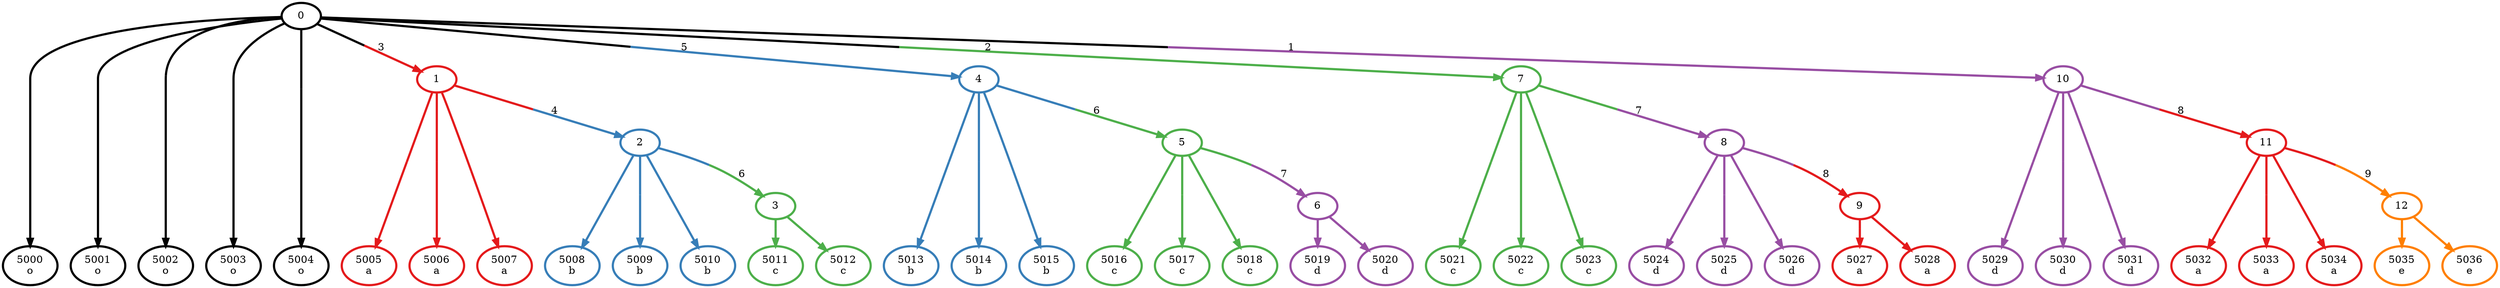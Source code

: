 digraph T {
	{
		rank=same
		0 [penwidth=3,colorscheme=set19,color=0,label="5000\no"]
		1 [penwidth=3,colorscheme=set19,color=0,label="5001\no"]
		2 [penwidth=3,colorscheme=set19,color=0,label="5002\no"]
		3 [penwidth=3,colorscheme=set19,color=0,label="5003\no"]
		4 [penwidth=3,colorscheme=set19,color=0,label="5004\no"]
		5 [penwidth=3,colorscheme=set19,color=1,label="5005\na"]
		6 [penwidth=3,colorscheme=set19,color=1,label="5006\na"]
		7 [penwidth=3,colorscheme=set19,color=1,label="5007\na"]
		8 [penwidth=3,colorscheme=set19,color=2,label="5013\nb"]
		9 [penwidth=3,colorscheme=set19,color=2,label="5014\nb"]
		10 [penwidth=3,colorscheme=set19,color=2,label="5015\nb"]
		11 [penwidth=3,colorscheme=set19,color=3,label="5021\nc"]
		12 [penwidth=3,colorscheme=set19,color=3,label="5022\nc"]
		13 [penwidth=3,colorscheme=set19,color=3,label="5023\nc"]
		14 [penwidth=3,colorscheme=set19,color=4,label="5029\nd"]
		15 [penwidth=3,colorscheme=set19,color=4,label="5030\nd"]
		16 [penwidth=3,colorscheme=set19,color=4,label="5031\nd"]
		17 [penwidth=3,colorscheme=set19,color=2,label="5008\nb"]
		18 [penwidth=3,colorscheme=set19,color=2,label="5009\nb"]
		19 [penwidth=3,colorscheme=set19,color=2,label="5010\nb"]
		20 [penwidth=3,colorscheme=set19,color=3,label="5011\nc"]
		21 [penwidth=3,colorscheme=set19,color=3,label="5012\nc"]
		22 [penwidth=3,colorscheme=set19,color=3,label="5016\nc"]
		23 [penwidth=3,colorscheme=set19,color=3,label="5017\nc"]
		24 [penwidth=3,colorscheme=set19,color=3,label="5018\nc"]
		25 [penwidth=3,colorscheme=set19,color=4,label="5019\nd"]
		26 [penwidth=3,colorscheme=set19,color=4,label="5020\nd"]
		27 [penwidth=3,colorscheme=set19,color=4,label="5024\nd"]
		28 [penwidth=3,colorscheme=set19,color=4,label="5025\nd"]
		29 [penwidth=3,colorscheme=set19,color=4,label="5026\nd"]
		30 [penwidth=3,colorscheme=set19,color=1,label="5027\na"]
		31 [penwidth=3,colorscheme=set19,color=1,label="5028\na"]
		32 [penwidth=3,colorscheme=set19,color=1,label="5032\na"]
		33 [penwidth=3,colorscheme=set19,color=1,label="5033\na"]
		34 [penwidth=3,colorscheme=set19,color=1,label="5034\na"]
		35 [penwidth=3,colorscheme=set19,color=5,label="5035\ne"]
		36 [penwidth=3,colorscheme=set19,color=5,label="5036\ne"]
	}
	37 [penwidth=3,colorscheme=set19,color=0,label="0"]
	38 [penwidth=3,colorscheme=set19,color=1,label="1"]
	39 [penwidth=3,colorscheme=set19,color=2,label="4"]
	40 [penwidth=3,colorscheme=set19,color=3,label="7"]
	41 [penwidth=3,colorscheme=set19,color=4,label="10"]
	42 [penwidth=3,colorscheme=set19,color=2,label="2"]
	43 [penwidth=3,colorscheme=set19,color=3,label="5"]
	44 [penwidth=3,colorscheme=set19,color=4,label="8"]
	45 [penwidth=3,colorscheme=set19,color=1,label="11"]
	46 [penwidth=3,colorscheme=set19,color=3,label="3"]
	47 [penwidth=3,colorscheme=set19,color=4,label="6"]
	48 [penwidth=3,colorscheme=set19,color=1,label="9"]
	49 [penwidth=3,colorscheme=set19,color=5,label="12"]
	37 -> 38 [penwidth=3,colorscheme=set19,color="0;0.5:1",label="3"]
	37 -> 39 [penwidth=3,colorscheme=set19,color="0;0.5:2",label="5"]
	37 -> 40 [penwidth=3,colorscheme=set19,color="0;0.5:3",label="2"]
	37 -> 41 [penwidth=3,colorscheme=set19,color="0;0.5:4",label="1"]
	37 -> 0 [penwidth=3,colorscheme=set19,color="0;0.5:0"]
	37 -> 1 [penwidth=3,colorscheme=set19,color="0;0.5:0"]
	37 -> 2 [penwidth=3,colorscheme=set19,color="0;0.5:0"]
	37 -> 3 [penwidth=3,colorscheme=set19,color="0;0.5:0"]
	37 -> 4 [penwidth=3,colorscheme=set19,color="0;0.5:0"]
	38 -> 42 [penwidth=3,colorscheme=set19,color="1;0.5:2",label="4"]
	38 -> 5 [penwidth=3,colorscheme=set19,color="1;0.5:1"]
	38 -> 6 [penwidth=3,colorscheme=set19,color="1;0.5:1"]
	38 -> 7 [penwidth=3,colorscheme=set19,color="1;0.5:1"]
	39 -> 43 [penwidth=3,colorscheme=set19,color="2;0.5:3",label="6"]
	39 -> 8 [penwidth=3,colorscheme=set19,color="2;0.5:2"]
	39 -> 9 [penwidth=3,colorscheme=set19,color="2;0.5:2"]
	39 -> 10 [penwidth=3,colorscheme=set19,color="2;0.5:2"]
	40 -> 44 [penwidth=3,colorscheme=set19,color="3;0.5:4",label="7"]
	40 -> 11 [penwidth=3,colorscheme=set19,color="3;0.5:3"]
	40 -> 12 [penwidth=3,colorscheme=set19,color="3;0.5:3"]
	40 -> 13 [penwidth=3,colorscheme=set19,color="3;0.5:3"]
	41 -> 45 [penwidth=3,colorscheme=set19,color="4;0.5:1",label="8"]
	41 -> 14 [penwidth=3,colorscheme=set19,color="4;0.5:4"]
	41 -> 15 [penwidth=3,colorscheme=set19,color="4;0.5:4"]
	41 -> 16 [penwidth=3,colorscheme=set19,color="4;0.5:4"]
	42 -> 46 [penwidth=3,colorscheme=set19,color="2;0.5:3",label="6"]
	42 -> 17 [penwidth=3,colorscheme=set19,color="2;0.5:2"]
	42 -> 18 [penwidth=3,colorscheme=set19,color="2;0.5:2"]
	42 -> 19 [penwidth=3,colorscheme=set19,color="2;0.5:2"]
	43 -> 47 [penwidth=3,colorscheme=set19,color="3;0.5:4",label="7"]
	43 -> 22 [penwidth=3,colorscheme=set19,color="3;0.5:3"]
	43 -> 23 [penwidth=3,colorscheme=set19,color="3;0.5:3"]
	43 -> 24 [penwidth=3,colorscheme=set19,color="3;0.5:3"]
	44 -> 48 [penwidth=3,colorscheme=set19,color="4;0.5:1",label="8"]
	44 -> 27 [penwidth=3,colorscheme=set19,color="4;0.5:4"]
	44 -> 28 [penwidth=3,colorscheme=set19,color="4;0.5:4"]
	44 -> 29 [penwidth=3,colorscheme=set19,color="4;0.5:4"]
	45 -> 49 [penwidth=3,colorscheme=set19,color="1;0.5:5",label="9"]
	45 -> 32 [penwidth=3,colorscheme=set19,color="1;0.5:1"]
	45 -> 33 [penwidth=3,colorscheme=set19,color="1;0.5:1"]
	45 -> 34 [penwidth=3,colorscheme=set19,color="1;0.5:1"]
	46 -> 20 [penwidth=3,colorscheme=set19,color="3;0.5:3"]
	46 -> 21 [penwidth=3,colorscheme=set19,color="3;0.5:3"]
	47 -> 25 [penwidth=3,colorscheme=set19,color="4;0.5:4"]
	47 -> 26 [penwidth=3,colorscheme=set19,color="4;0.5:4"]
	48 -> 30 [penwidth=3,colorscheme=set19,color="1;0.5:1"]
	48 -> 31 [penwidth=3,colorscheme=set19,color="1;0.5:1"]
	49 -> 35 [penwidth=3,colorscheme=set19,color="5;0.5:5"]
	49 -> 36 [penwidth=3,colorscheme=set19,color="5;0.5:5"]
}
